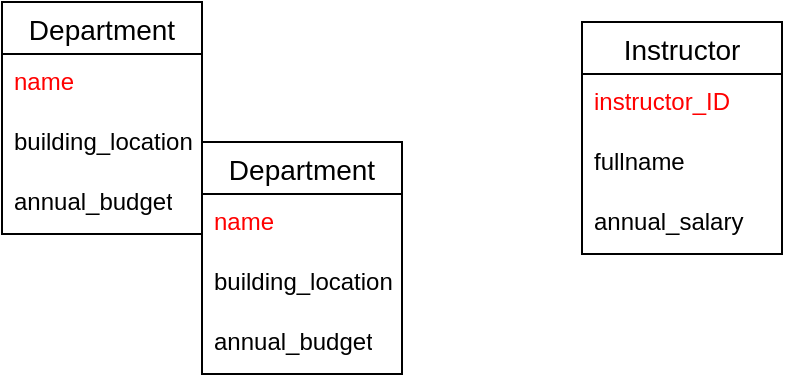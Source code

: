 <mxfile version="28.2.8">
  <diagram name="Page-1" id="m7LVasZpf3csdijP0Bjd">
    <mxGraphModel dx="901" dy="562" grid="1" gridSize="10" guides="1" tooltips="1" connect="1" arrows="1" fold="1" page="1" pageScale="1" pageWidth="850" pageHeight="1100" math="0" shadow="0">
      <root>
        <mxCell id="0" />
        <mxCell id="1" parent="0" />
        <mxCell id="W4XXHZoa0r3M2D9AXJ8S-27" value="Department" style="swimlane;fontStyle=0;childLayout=stackLayout;horizontal=1;startSize=26;horizontalStack=0;resizeParent=1;resizeParentMax=0;resizeLast=0;collapsible=1;marginBottom=0;align=center;fontSize=14;" vertex="1" parent="1">
          <mxGeometry x="350" y="570" width="100" height="116" as="geometry" />
        </mxCell>
        <mxCell id="W4XXHZoa0r3M2D9AXJ8S-28" value="name" style="text;strokeColor=none;fillColor=none;spacingLeft=4;spacingRight=4;overflow=hidden;rotatable=0;points=[[0,0.5],[1,0.5]];portConstraint=eastwest;fontSize=12;whiteSpace=wrap;html=1;fontColor=light-dark(#ff0000, #ededed);" vertex="1" parent="W4XXHZoa0r3M2D9AXJ8S-27">
          <mxGeometry y="26" width="100" height="30" as="geometry" />
        </mxCell>
        <mxCell id="W4XXHZoa0r3M2D9AXJ8S-29" value="building_location" style="text;strokeColor=none;fillColor=none;spacingLeft=4;spacingRight=4;overflow=hidden;rotatable=0;points=[[0,0.5],[1,0.5]];portConstraint=eastwest;fontSize=12;whiteSpace=wrap;html=1;" vertex="1" parent="W4XXHZoa0r3M2D9AXJ8S-27">
          <mxGeometry y="56" width="100" height="30" as="geometry" />
        </mxCell>
        <mxCell id="W4XXHZoa0r3M2D9AXJ8S-30" value="annual_budget" style="text;strokeColor=none;fillColor=none;spacingLeft=4;spacingRight=4;overflow=hidden;rotatable=0;points=[[0,0.5],[1,0.5]];portConstraint=eastwest;fontSize=12;whiteSpace=wrap;html=1;" vertex="1" parent="W4XXHZoa0r3M2D9AXJ8S-27">
          <mxGeometry y="86" width="100" height="30" as="geometry" />
        </mxCell>
        <mxCell id="W4XXHZoa0r3M2D9AXJ8S-31" value="Instructor" style="swimlane;fontStyle=0;childLayout=stackLayout;horizontal=1;startSize=26;horizontalStack=0;resizeParent=1;resizeParentMax=0;resizeLast=0;collapsible=1;marginBottom=0;align=center;fontSize=14;" vertex="1" parent="1">
          <mxGeometry x="540" y="510" width="100" height="116" as="geometry" />
        </mxCell>
        <mxCell id="W4XXHZoa0r3M2D9AXJ8S-32" value="instructor_ID" style="text;strokeColor=none;fillColor=none;spacingLeft=4;spacingRight=4;overflow=hidden;rotatable=0;points=[[0,0.5],[1,0.5]];portConstraint=eastwest;fontSize=12;whiteSpace=wrap;html=1;fontColor=light-dark(#ff0000, #ededed);" vertex="1" parent="W4XXHZoa0r3M2D9AXJ8S-31">
          <mxGeometry y="26" width="100" height="30" as="geometry" />
        </mxCell>
        <mxCell id="W4XXHZoa0r3M2D9AXJ8S-33" value="fullname" style="text;strokeColor=none;fillColor=none;spacingLeft=4;spacingRight=4;overflow=hidden;rotatable=0;points=[[0,0.5],[1,0.5]];portConstraint=eastwest;fontSize=12;whiteSpace=wrap;html=1;" vertex="1" parent="W4XXHZoa0r3M2D9AXJ8S-31">
          <mxGeometry y="56" width="100" height="30" as="geometry" />
        </mxCell>
        <mxCell id="W4XXHZoa0r3M2D9AXJ8S-34" value="annual_salary" style="text;strokeColor=none;fillColor=none;spacingLeft=4;spacingRight=4;overflow=hidden;rotatable=0;points=[[0,0.5],[1,0.5]];portConstraint=eastwest;fontSize=12;whiteSpace=wrap;html=1;" vertex="1" parent="W4XXHZoa0r3M2D9AXJ8S-31">
          <mxGeometry y="86" width="100" height="30" as="geometry" />
        </mxCell>
        <mxCell id="W4XXHZoa0r3M2D9AXJ8S-35" value="Department" style="swimlane;fontStyle=0;childLayout=stackLayout;horizontal=1;startSize=26;horizontalStack=0;resizeParent=1;resizeParentMax=0;resizeLast=0;collapsible=1;marginBottom=0;align=center;fontSize=14;" vertex="1" parent="1">
          <mxGeometry x="250" y="500" width="100" height="116" as="geometry" />
        </mxCell>
        <mxCell id="W4XXHZoa0r3M2D9AXJ8S-36" value="name" style="text;strokeColor=none;fillColor=none;spacingLeft=4;spacingRight=4;overflow=hidden;rotatable=0;points=[[0,0.5],[1,0.5]];portConstraint=eastwest;fontSize=12;whiteSpace=wrap;html=1;fontColor=light-dark(#ff0000, #ededed);" vertex="1" parent="W4XXHZoa0r3M2D9AXJ8S-35">
          <mxGeometry y="26" width="100" height="30" as="geometry" />
        </mxCell>
        <mxCell id="W4XXHZoa0r3M2D9AXJ8S-37" value="building_location" style="text;strokeColor=none;fillColor=none;spacingLeft=4;spacingRight=4;overflow=hidden;rotatable=0;points=[[0,0.5],[1,0.5]];portConstraint=eastwest;fontSize=12;whiteSpace=wrap;html=1;" vertex="1" parent="W4XXHZoa0r3M2D9AXJ8S-35">
          <mxGeometry y="56" width="100" height="30" as="geometry" />
        </mxCell>
        <mxCell id="W4XXHZoa0r3M2D9AXJ8S-38" value="annual_budget" style="text;strokeColor=none;fillColor=none;spacingLeft=4;spacingRight=4;overflow=hidden;rotatable=0;points=[[0,0.5],[1,0.5]];portConstraint=eastwest;fontSize=12;whiteSpace=wrap;html=1;" vertex="1" parent="W4XXHZoa0r3M2D9AXJ8S-35">
          <mxGeometry y="86" width="100" height="30" as="geometry" />
        </mxCell>
      </root>
    </mxGraphModel>
  </diagram>
</mxfile>
